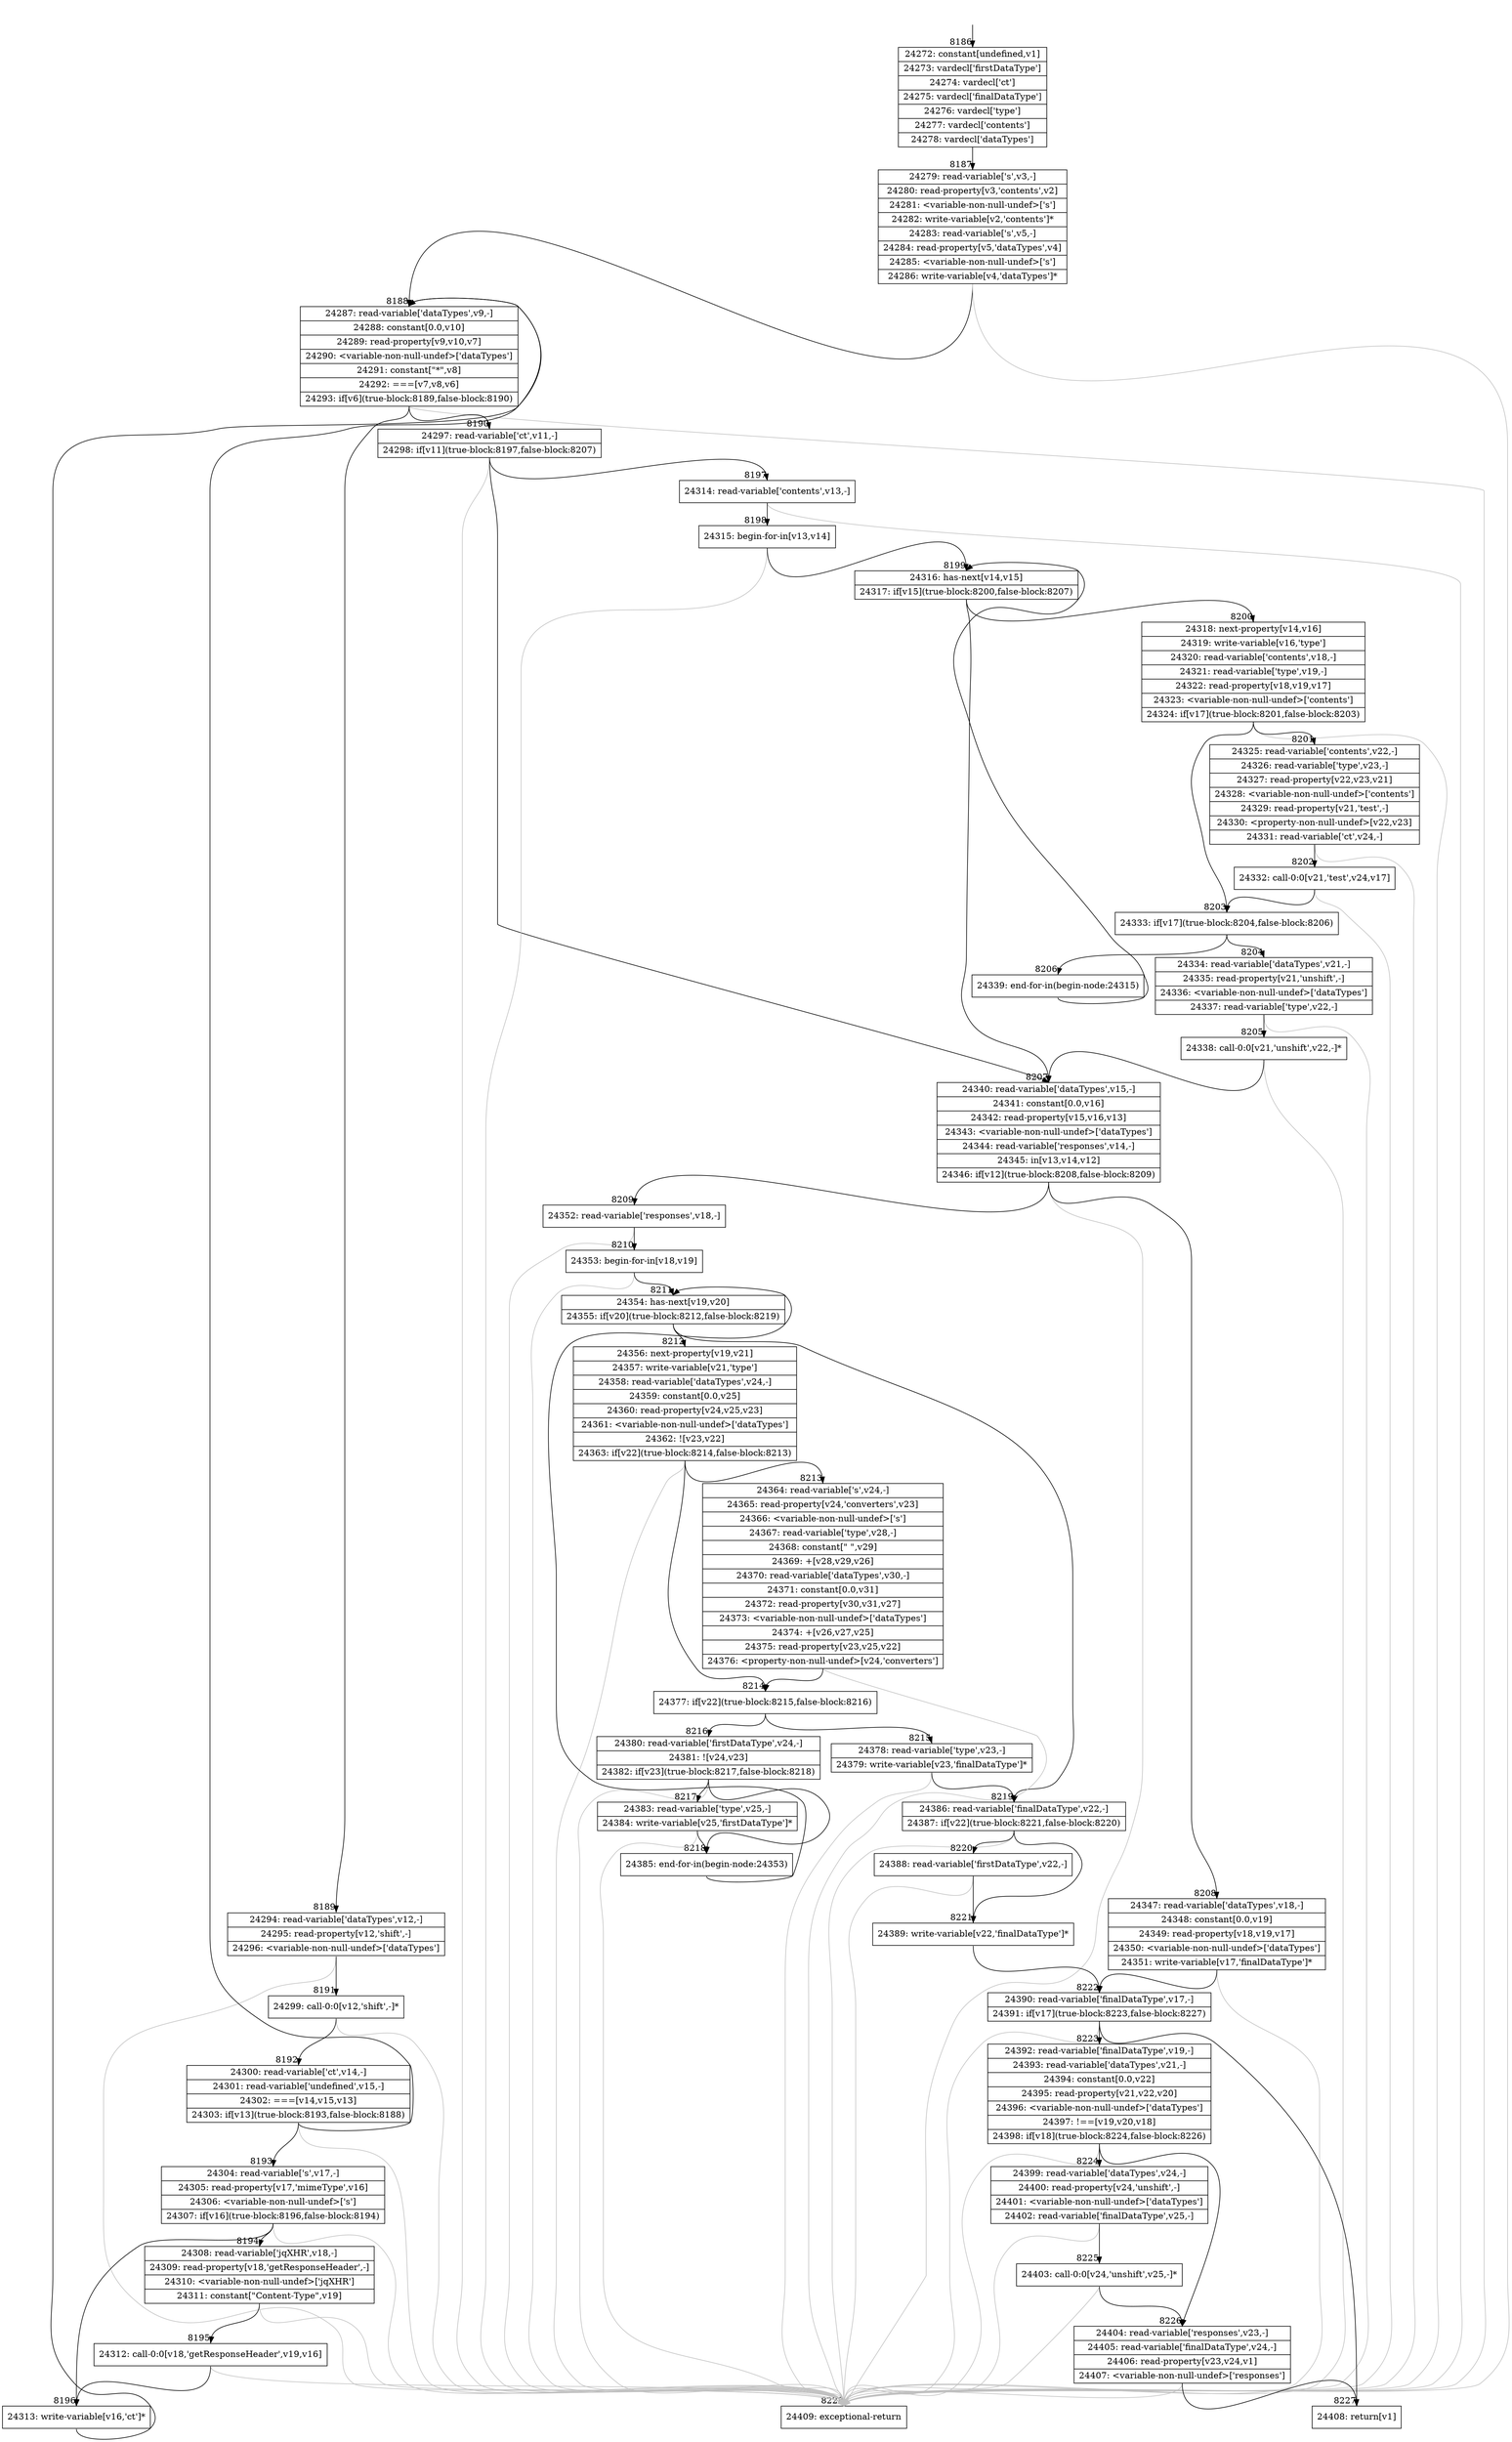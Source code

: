 digraph {
rankdir="TD"
BB_entry511[shape=none,label=""];
BB_entry511 -> BB8186 [tailport=s, headport=n, headlabel="    8186"]
BB8186 [shape=record label="{24272: constant[undefined,v1]|24273: vardecl['firstDataType']|24274: vardecl['ct']|24275: vardecl['finalDataType']|24276: vardecl['type']|24277: vardecl['contents']|24278: vardecl['dataTypes']}" ] 
BB8186 -> BB8187 [tailport=s, headport=n, headlabel="      8187"]
BB8187 [shape=record label="{24279: read-variable['s',v3,-]|24280: read-property[v3,'contents',v2]|24281: \<variable-non-null-undef\>['s']|24282: write-variable[v2,'contents']*|24283: read-variable['s',v5,-]|24284: read-property[v5,'dataTypes',v4]|24285: \<variable-non-null-undef\>['s']|24286: write-variable[v4,'dataTypes']*}" ] 
BB8187 -> BB8188 [tailport=s, headport=n, headlabel="      8188"]
BB8187 -> BB8228 [tailport=s, headport=n, color=gray, headlabel="      8228"]
BB8188 [shape=record label="{24287: read-variable['dataTypes',v9,-]|24288: constant[0.0,v10]|24289: read-property[v9,v10,v7]|24290: \<variable-non-null-undef\>['dataTypes']|24291: constant[\"*\",v8]|24292: ===[v7,v8,v6]|24293: if[v6](true-block:8189,false-block:8190)}" ] 
BB8188 -> BB8189 [tailport=s, headport=n, headlabel="      8189"]
BB8188 -> BB8190 [tailport=s, headport=n, headlabel="      8190"]
BB8188 -> BB8228 [tailport=s, headport=n, color=gray]
BB8189 [shape=record label="{24294: read-variable['dataTypes',v12,-]|24295: read-property[v12,'shift',-]|24296: \<variable-non-null-undef\>['dataTypes']}" ] 
BB8189 -> BB8191 [tailport=s, headport=n, headlabel="      8191"]
BB8189 -> BB8228 [tailport=s, headport=n, color=gray]
BB8190 [shape=record label="{24297: read-variable['ct',v11,-]|24298: if[v11](true-block:8197,false-block:8207)}" ] 
BB8190 -> BB8197 [tailport=s, headport=n, headlabel="      8197"]
BB8190 -> BB8207 [tailport=s, headport=n, headlabel="      8207"]
BB8190 -> BB8228 [tailport=s, headport=n, color=gray]
BB8191 [shape=record label="{24299: call-0:0[v12,'shift',-]*}" ] 
BB8191 -> BB8192 [tailport=s, headport=n, headlabel="      8192"]
BB8191 -> BB8228 [tailport=s, headport=n, color=gray]
BB8192 [shape=record label="{24300: read-variable['ct',v14,-]|24301: read-variable['undefined',v15,-]|24302: ===[v14,v15,v13]|24303: if[v13](true-block:8193,false-block:8188)}" ] 
BB8192 -> BB8193 [tailport=s, headport=n, headlabel="      8193"]
BB8192 -> BB8188 [tailport=s, headport=n]
BB8192 -> BB8228 [tailport=s, headport=n, color=gray]
BB8193 [shape=record label="{24304: read-variable['s',v17,-]|24305: read-property[v17,'mimeType',v16]|24306: \<variable-non-null-undef\>['s']|24307: if[v16](true-block:8196,false-block:8194)}" ] 
BB8193 -> BB8196 [tailport=s, headport=n, headlabel="      8196"]
BB8193 -> BB8194 [tailport=s, headport=n, headlabel="      8194"]
BB8193 -> BB8228 [tailport=s, headport=n, color=gray]
BB8194 [shape=record label="{24308: read-variable['jqXHR',v18,-]|24309: read-property[v18,'getResponseHeader',-]|24310: \<variable-non-null-undef\>['jqXHR']|24311: constant[\"Content-Type\",v19]}" ] 
BB8194 -> BB8195 [tailport=s, headport=n, headlabel="      8195"]
BB8194 -> BB8228 [tailport=s, headport=n, color=gray]
BB8195 [shape=record label="{24312: call-0:0[v18,'getResponseHeader',v19,v16]}" ] 
BB8195 -> BB8196 [tailport=s, headport=n]
BB8195 -> BB8228 [tailport=s, headport=n, color=gray]
BB8196 [shape=record label="{24313: write-variable[v16,'ct']*}" ] 
BB8196 -> BB8188 [tailport=s, headport=n]
BB8197 [shape=record label="{24314: read-variable['contents',v13,-]}" ] 
BB8197 -> BB8198 [tailport=s, headport=n, headlabel="      8198"]
BB8197 -> BB8228 [tailport=s, headport=n, color=gray]
BB8198 [shape=record label="{24315: begin-for-in[v13,v14]}" ] 
BB8198 -> BB8199 [tailport=s, headport=n, headlabel="      8199"]
BB8198 -> BB8228 [tailport=s, headport=n, color=gray]
BB8199 [shape=record label="{24316: has-next[v14,v15]|24317: if[v15](true-block:8200,false-block:8207)}" ] 
BB8199 -> BB8200 [tailport=s, headport=n, headlabel="      8200"]
BB8199 -> BB8207 [tailport=s, headport=n]
BB8200 [shape=record label="{24318: next-property[v14,v16]|24319: write-variable[v16,'type']|24320: read-variable['contents',v18,-]|24321: read-variable['type',v19,-]|24322: read-property[v18,v19,v17]|24323: \<variable-non-null-undef\>['contents']|24324: if[v17](true-block:8201,false-block:8203)}" ] 
BB8200 -> BB8203 [tailport=s, headport=n, headlabel="      8203"]
BB8200 -> BB8201 [tailport=s, headport=n, headlabel="      8201"]
BB8200 -> BB8228 [tailport=s, headport=n, color=gray]
BB8201 [shape=record label="{24325: read-variable['contents',v22,-]|24326: read-variable['type',v23,-]|24327: read-property[v22,v23,v21]|24328: \<variable-non-null-undef\>['contents']|24329: read-property[v21,'test',-]|24330: \<property-non-null-undef\>[v22,v23]|24331: read-variable['ct',v24,-]}" ] 
BB8201 -> BB8202 [tailport=s, headport=n, headlabel="      8202"]
BB8201 -> BB8228 [tailport=s, headport=n, color=gray]
BB8202 [shape=record label="{24332: call-0:0[v21,'test',v24,v17]}" ] 
BB8202 -> BB8203 [tailport=s, headport=n]
BB8202 -> BB8228 [tailport=s, headport=n, color=gray]
BB8203 [shape=record label="{24333: if[v17](true-block:8204,false-block:8206)}" ] 
BB8203 -> BB8204 [tailport=s, headport=n, headlabel="      8204"]
BB8203 -> BB8206 [tailport=s, headport=n, headlabel="      8206"]
BB8204 [shape=record label="{24334: read-variable['dataTypes',v21,-]|24335: read-property[v21,'unshift',-]|24336: \<variable-non-null-undef\>['dataTypes']|24337: read-variable['type',v22,-]}" ] 
BB8204 -> BB8205 [tailport=s, headport=n, headlabel="      8205"]
BB8204 -> BB8228 [tailport=s, headport=n, color=gray]
BB8205 [shape=record label="{24338: call-0:0[v21,'unshift',v22,-]*}" ] 
BB8205 -> BB8207 [tailport=s, headport=n]
BB8205 -> BB8228 [tailport=s, headport=n, color=gray]
BB8206 [shape=record label="{24339: end-for-in(begin-node:24315)}" ] 
BB8206 -> BB8199 [tailport=s, headport=n]
BB8207 [shape=record label="{24340: read-variable['dataTypes',v15,-]|24341: constant[0.0,v16]|24342: read-property[v15,v16,v13]|24343: \<variable-non-null-undef\>['dataTypes']|24344: read-variable['responses',v14,-]|24345: in[v13,v14,v12]|24346: if[v12](true-block:8208,false-block:8209)}" ] 
BB8207 -> BB8208 [tailport=s, headport=n, headlabel="      8208"]
BB8207 -> BB8209 [tailport=s, headport=n, headlabel="      8209"]
BB8207 -> BB8228 [tailport=s, headport=n, color=gray]
BB8208 [shape=record label="{24347: read-variable['dataTypes',v18,-]|24348: constant[0.0,v19]|24349: read-property[v18,v19,v17]|24350: \<variable-non-null-undef\>['dataTypes']|24351: write-variable[v17,'finalDataType']*}" ] 
BB8208 -> BB8222 [tailport=s, headport=n, headlabel="      8222"]
BB8208 -> BB8228 [tailport=s, headport=n, color=gray]
BB8209 [shape=record label="{24352: read-variable['responses',v18,-]}" ] 
BB8209 -> BB8210 [tailport=s, headport=n, headlabel="      8210"]
BB8209 -> BB8228 [tailport=s, headport=n, color=gray]
BB8210 [shape=record label="{24353: begin-for-in[v18,v19]}" ] 
BB8210 -> BB8211 [tailport=s, headport=n, headlabel="      8211"]
BB8210 -> BB8228 [tailport=s, headport=n, color=gray]
BB8211 [shape=record label="{24354: has-next[v19,v20]|24355: if[v20](true-block:8212,false-block:8219)}" ] 
BB8211 -> BB8212 [tailport=s, headport=n, headlabel="      8212"]
BB8211 -> BB8219 [tailport=s, headport=n, headlabel="      8219"]
BB8212 [shape=record label="{24356: next-property[v19,v21]|24357: write-variable[v21,'type']|24358: read-variable['dataTypes',v24,-]|24359: constant[0.0,v25]|24360: read-property[v24,v25,v23]|24361: \<variable-non-null-undef\>['dataTypes']|24362: ![v23,v22]|24363: if[v22](true-block:8214,false-block:8213)}" ] 
BB8212 -> BB8214 [tailport=s, headport=n, headlabel="      8214"]
BB8212 -> BB8213 [tailport=s, headport=n, headlabel="      8213"]
BB8212 -> BB8228 [tailport=s, headport=n, color=gray]
BB8213 [shape=record label="{24364: read-variable['s',v24,-]|24365: read-property[v24,'converters',v23]|24366: \<variable-non-null-undef\>['s']|24367: read-variable['type',v28,-]|24368: constant[\" \",v29]|24369: +[v28,v29,v26]|24370: read-variable['dataTypes',v30,-]|24371: constant[0.0,v31]|24372: read-property[v30,v31,v27]|24373: \<variable-non-null-undef\>['dataTypes']|24374: +[v26,v27,v25]|24375: read-property[v23,v25,v22]|24376: \<property-non-null-undef\>[v24,'converters']}" ] 
BB8213 -> BB8214 [tailport=s, headport=n]
BB8213 -> BB8228 [tailport=s, headport=n, color=gray]
BB8214 [shape=record label="{24377: if[v22](true-block:8215,false-block:8216)}" ] 
BB8214 -> BB8215 [tailport=s, headport=n, headlabel="      8215"]
BB8214 -> BB8216 [tailport=s, headport=n, headlabel="      8216"]
BB8215 [shape=record label="{24378: read-variable['type',v23,-]|24379: write-variable[v23,'finalDataType']*}" ] 
BB8215 -> BB8219 [tailport=s, headport=n]
BB8215 -> BB8228 [tailport=s, headport=n, color=gray]
BB8216 [shape=record label="{24380: read-variable['firstDataType',v24,-]|24381: ![v24,v23]|24382: if[v23](true-block:8217,false-block:8218)}" ] 
BB8216 -> BB8217 [tailport=s, headport=n, headlabel="      8217"]
BB8216 -> BB8218 [tailport=s, headport=n, headlabel="      8218"]
BB8216 -> BB8228 [tailport=s, headport=n, color=gray]
BB8217 [shape=record label="{24383: read-variable['type',v25,-]|24384: write-variable[v25,'firstDataType']*}" ] 
BB8217 -> BB8218 [tailport=s, headport=n]
BB8217 -> BB8228 [tailport=s, headport=n, color=gray]
BB8218 [shape=record label="{24385: end-for-in(begin-node:24353)}" ] 
BB8218 -> BB8211 [tailport=s, headport=n]
BB8219 [shape=record label="{24386: read-variable['finalDataType',v22,-]|24387: if[v22](true-block:8221,false-block:8220)}" ] 
BB8219 -> BB8221 [tailport=s, headport=n, headlabel="      8221"]
BB8219 -> BB8220 [tailport=s, headport=n, headlabel="      8220"]
BB8219 -> BB8228 [tailport=s, headport=n, color=gray]
BB8220 [shape=record label="{24388: read-variable['firstDataType',v22,-]}" ] 
BB8220 -> BB8221 [tailport=s, headport=n]
BB8220 -> BB8228 [tailport=s, headport=n, color=gray]
BB8221 [shape=record label="{24389: write-variable[v22,'finalDataType']*}" ] 
BB8221 -> BB8222 [tailport=s, headport=n]
BB8222 [shape=record label="{24390: read-variable['finalDataType',v17,-]|24391: if[v17](true-block:8223,false-block:8227)}" ] 
BB8222 -> BB8223 [tailport=s, headport=n, headlabel="      8223"]
BB8222 -> BB8227 [tailport=s, headport=n, headlabel="      8227"]
BB8222 -> BB8228 [tailport=s, headport=n, color=gray]
BB8223 [shape=record label="{24392: read-variable['finalDataType',v19,-]|24393: read-variable['dataTypes',v21,-]|24394: constant[0.0,v22]|24395: read-property[v21,v22,v20]|24396: \<variable-non-null-undef\>['dataTypes']|24397: !==[v19,v20,v18]|24398: if[v18](true-block:8224,false-block:8226)}" ] 
BB8223 -> BB8224 [tailport=s, headport=n, headlabel="      8224"]
BB8223 -> BB8226 [tailport=s, headport=n, headlabel="      8226"]
BB8223 -> BB8228 [tailport=s, headport=n, color=gray]
BB8224 [shape=record label="{24399: read-variable['dataTypes',v24,-]|24400: read-property[v24,'unshift',-]|24401: \<variable-non-null-undef\>['dataTypes']|24402: read-variable['finalDataType',v25,-]}" ] 
BB8224 -> BB8225 [tailport=s, headport=n, headlabel="      8225"]
BB8224 -> BB8228 [tailport=s, headport=n, color=gray]
BB8225 [shape=record label="{24403: call-0:0[v24,'unshift',v25,-]*}" ] 
BB8225 -> BB8226 [tailport=s, headport=n]
BB8225 -> BB8228 [tailport=s, headport=n, color=gray]
BB8226 [shape=record label="{24404: read-variable['responses',v23,-]|24405: read-variable['finalDataType',v24,-]|24406: read-property[v23,v24,v1]|24407: \<variable-non-null-undef\>['responses']}" ] 
BB8226 -> BB8227 [tailport=s, headport=n]
BB8226 -> BB8228 [tailport=s, headport=n, color=gray]
BB8227 [shape=record label="{24408: return[v1]}" ] 
BB8228 [shape=record label="{24409: exceptional-return}" ] 
}

